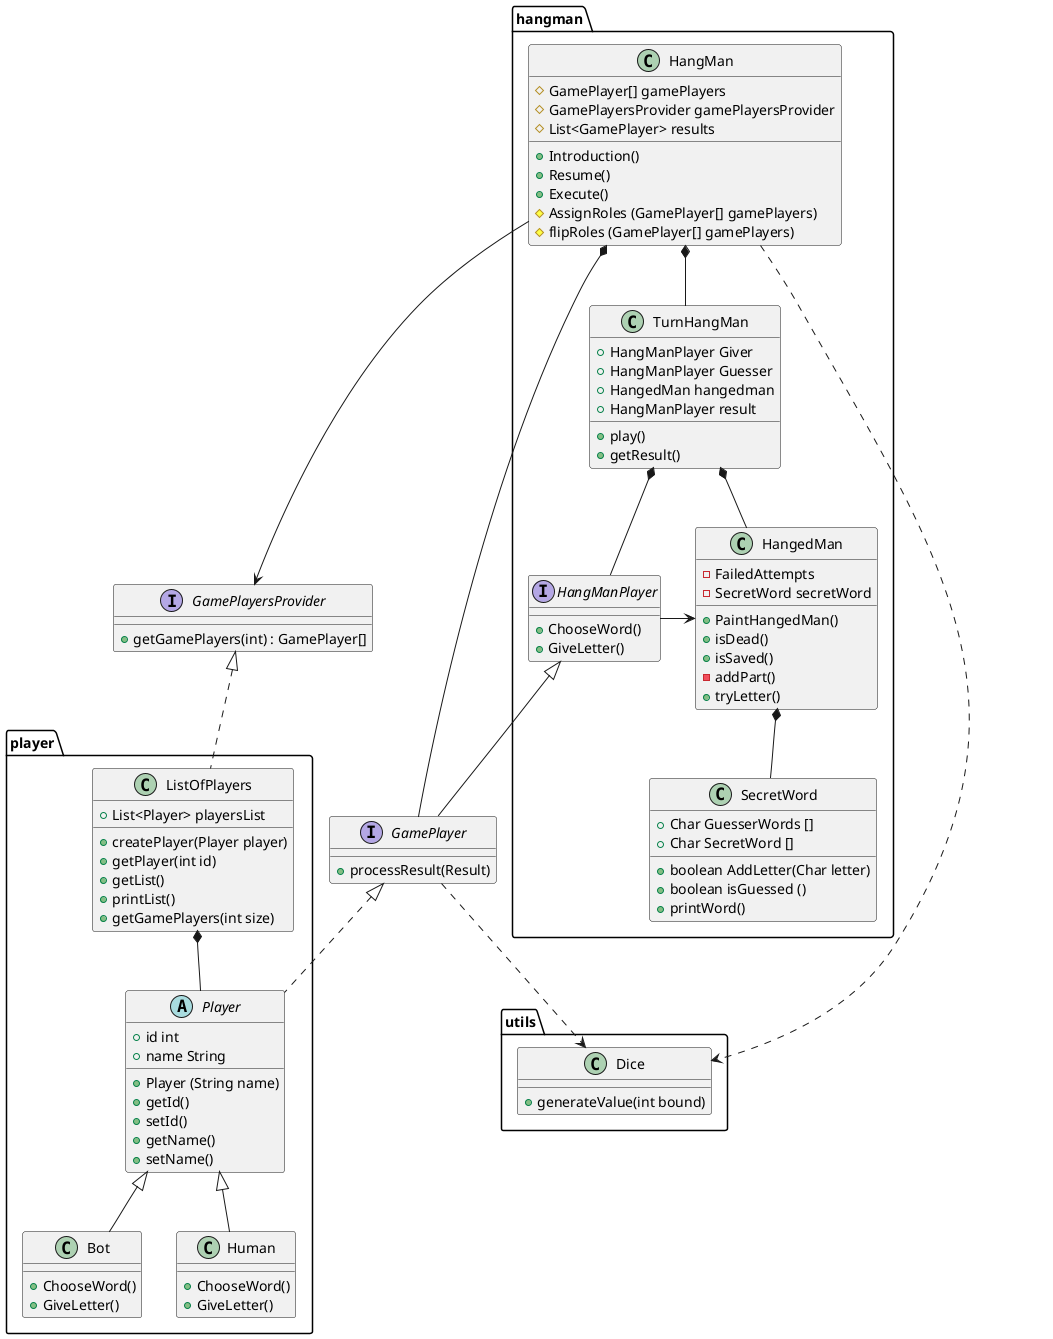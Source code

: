 @startuml

package hangman {
    class HangMan {
        # GamePlayer[] gamePlayers
        # GamePlayersProvider gamePlayersProvider
        # List<GamePlayer> results
        + Introduction()
        + Resume()
        + Execute()
        # AssignRoles (GamePlayer[] gamePlayers)
        # flipRoles (GamePlayer[] gamePlayers)
    }
    class SecretWord {
        +Char GuesserWords []
        +Char SecretWord []
        +boolean AddLetter(Char letter)
        +boolean isGuessed ()
        +printWord()
    }
    class TurnHangMan {
        +HangManPlayer Giver
        +HangManPlayer Guesser
        +HangedMan hangedman
        +HangManPlayer result
        +play()
        +getResult()
    }
    class HangedMan {
        -FailedAttempts
        -SecretWord secretWord
        +PaintHangedMan()
        +isDead()
        +isSaved()
        -addPart()
        +tryLetter()
    }
    interface HangManPlayer {
        +ChooseWord()
        +GiveLetter()
    }
}

package player {
    abstract class Player {
        +id int
        +name String
        +Player (String name)
        +getId()
        +setId()
        +getName()
        +setName()
    }
    class ListOfPlayers {
        +List<Player> playersList
        +createPlayer(Player player)
        +getPlayer(int id)
        +getList()
        +printList()
        +getGamePlayers(int size)
    }
    class Bot {
        +ChooseWord()
        +GiveLetter()
    }
    class Human {
        +ChooseWord()
        +GiveLetter()
    }
}

interface GamePlayersProvider {
    + getGamePlayers(int) : GamePlayer[]
}

interface GamePlayer {
    + processResult(Result)
}

package utils {
    class Dice {
        +generateValue(int bound)
    }
}

HangMan *--TurnHangMan
HangMan --> GamePlayersProvider
HangMan .right.> Dice
HangMan *-- GamePlayer

Player <|-- Bot
Player <|-- Human
Player .up.|> GamePlayer

TurnHangMan *-- HangedMan
TurnHangMan *-- HangManPlayer

HangedMan *-- SecretWord

HangManPlayer -left-> HangedMan
HangManPlayer <|-- GamePlayer

ListOfPlayers *-- Player
ListOfPlayers .up.|> GamePlayersProvider

GamePlayer ..>Dice

@enduml